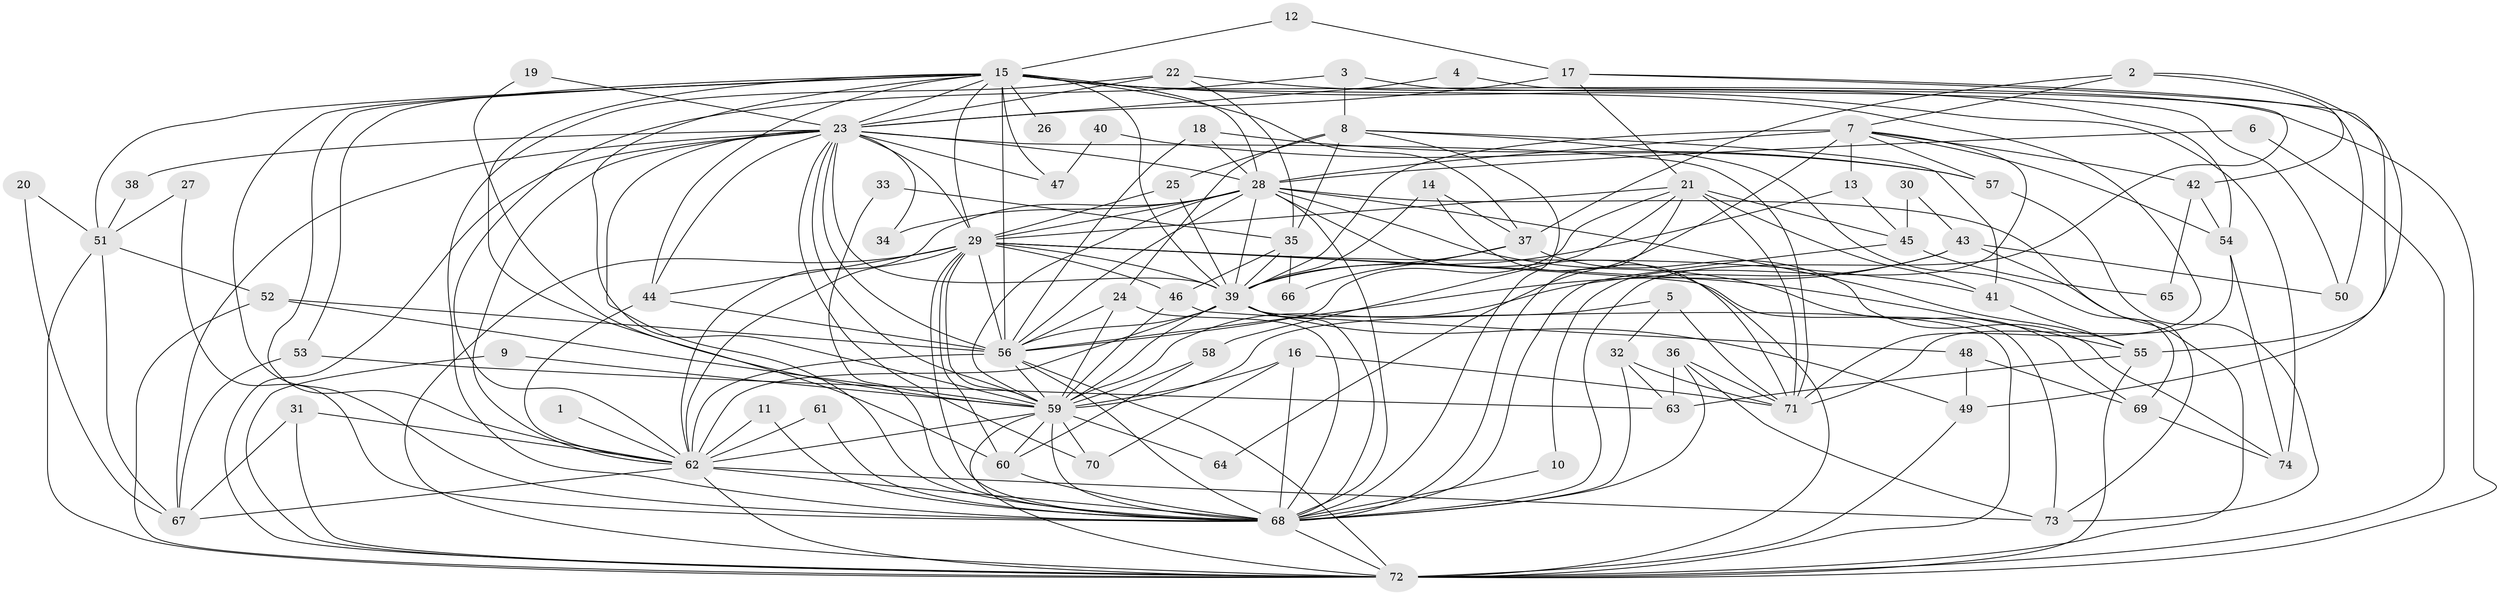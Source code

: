// original degree distribution, {22: 0.013605442176870748, 20: 0.006802721088435374, 17: 0.006802721088435374, 31: 0.006802721088435374, 23: 0.006802721088435374, 25: 0.006802721088435374, 29: 0.006802721088435374, 18: 0.006802721088435374, 27: 0.006802721088435374, 4: 0.09523809523809523, 5: 0.05442176870748299, 2: 0.5850340136054422, 11: 0.013605442176870748, 6: 0.013605442176870748, 3: 0.1292517006802721, 8: 0.02040816326530612, 7: 0.02040816326530612}
// Generated by graph-tools (version 1.1) at 2025/01/03/09/25 03:01:18]
// undirected, 74 vertices, 209 edges
graph export_dot {
graph [start="1"]
  node [color=gray90,style=filled];
  1;
  2;
  3;
  4;
  5;
  6;
  7;
  8;
  9;
  10;
  11;
  12;
  13;
  14;
  15;
  16;
  17;
  18;
  19;
  20;
  21;
  22;
  23;
  24;
  25;
  26;
  27;
  28;
  29;
  30;
  31;
  32;
  33;
  34;
  35;
  36;
  37;
  38;
  39;
  40;
  41;
  42;
  43;
  44;
  45;
  46;
  47;
  48;
  49;
  50;
  51;
  52;
  53;
  54;
  55;
  56;
  57;
  58;
  59;
  60;
  61;
  62;
  63;
  64;
  65;
  66;
  67;
  68;
  69;
  70;
  71;
  72;
  73;
  74;
  1 -- 62 [weight=1.0];
  2 -- 7 [weight=1.0];
  2 -- 37 [weight=1.0];
  2 -- 42 [weight=1.0];
  2 -- 55 [weight=1.0];
  3 -- 8 [weight=1.0];
  3 -- 50 [weight=1.0];
  3 -- 62 [weight=1.0];
  4 -- 23 [weight=1.0];
  4 -- 68 [weight=1.0];
  5 -- 32 [weight=1.0];
  5 -- 59 [weight=1.0];
  5 -- 71 [weight=1.0];
  6 -- 28 [weight=1.0];
  6 -- 72 [weight=1.0];
  7 -- 10 [weight=1.0];
  7 -- 13 [weight=1.0];
  7 -- 28 [weight=1.0];
  7 -- 39 [weight=3.0];
  7 -- 42 [weight=1.0];
  7 -- 54 [weight=1.0];
  7 -- 57 [weight=1.0];
  7 -- 64 [weight=1.0];
  8 -- 24 [weight=1.0];
  8 -- 25 [weight=1.0];
  8 -- 35 [weight=2.0];
  8 -- 41 [weight=1.0];
  8 -- 68 [weight=1.0];
  8 -- 69 [weight=1.0];
  9 -- 59 [weight=1.0];
  9 -- 72 [weight=1.0];
  10 -- 68 [weight=1.0];
  11 -- 62 [weight=1.0];
  11 -- 68 [weight=1.0];
  12 -- 15 [weight=1.0];
  12 -- 17 [weight=1.0];
  13 -- 39 [weight=1.0];
  13 -- 45 [weight=1.0];
  14 -- 37 [weight=1.0];
  14 -- 39 [weight=1.0];
  14 -- 71 [weight=1.0];
  15 -- 23 [weight=1.0];
  15 -- 26 [weight=1.0];
  15 -- 28 [weight=1.0];
  15 -- 29 [weight=1.0];
  15 -- 37 [weight=1.0];
  15 -- 39 [weight=2.0];
  15 -- 44 [weight=1.0];
  15 -- 47 [weight=2.0];
  15 -- 51 [weight=1.0];
  15 -- 53 [weight=1.0];
  15 -- 56 [weight=1.0];
  15 -- 59 [weight=1.0];
  15 -- 60 [weight=2.0];
  15 -- 62 [weight=1.0];
  15 -- 68 [weight=1.0];
  15 -- 71 [weight=2.0];
  15 -- 72 [weight=1.0];
  15 -- 74 [weight=1.0];
  16 -- 59 [weight=1.0];
  16 -- 68 [weight=1.0];
  16 -- 70 [weight=1.0];
  16 -- 71 [weight=1.0];
  17 -- 21 [weight=1.0];
  17 -- 23 [weight=2.0];
  17 -- 49 [weight=2.0];
  17 -- 50 [weight=1.0];
  18 -- 28 [weight=1.0];
  18 -- 56 [weight=1.0];
  18 -- 57 [weight=1.0];
  19 -- 23 [weight=1.0];
  19 -- 59 [weight=1.0];
  20 -- 51 [weight=1.0];
  20 -- 67 [weight=1.0];
  21 -- 29 [weight=1.0];
  21 -- 41 [weight=1.0];
  21 -- 45 [weight=1.0];
  21 -- 56 [weight=1.0];
  21 -- 58 [weight=1.0];
  21 -- 68 [weight=1.0];
  21 -- 71 [weight=1.0];
  22 -- 23 [weight=1.0];
  22 -- 35 [weight=1.0];
  22 -- 54 [weight=1.0];
  22 -- 68 [weight=1.0];
  23 -- 28 [weight=2.0];
  23 -- 29 [weight=1.0];
  23 -- 34 [weight=1.0];
  23 -- 38 [weight=1.0];
  23 -- 39 [weight=2.0];
  23 -- 44 [weight=1.0];
  23 -- 47 [weight=2.0];
  23 -- 56 [weight=1.0];
  23 -- 59 [weight=1.0];
  23 -- 62 [weight=1.0];
  23 -- 67 [weight=2.0];
  23 -- 68 [weight=1.0];
  23 -- 70 [weight=2.0];
  23 -- 71 [weight=1.0];
  23 -- 72 [weight=1.0];
  24 -- 56 [weight=1.0];
  24 -- 59 [weight=1.0];
  24 -- 68 [weight=1.0];
  25 -- 29 [weight=1.0];
  25 -- 39 [weight=1.0];
  27 -- 51 [weight=1.0];
  27 -- 68 [weight=1.0];
  28 -- 29 [weight=1.0];
  28 -- 34 [weight=1.0];
  28 -- 39 [weight=3.0];
  28 -- 55 [weight=1.0];
  28 -- 56 [weight=1.0];
  28 -- 59 [weight=3.0];
  28 -- 62 [weight=1.0];
  28 -- 68 [weight=2.0];
  28 -- 69 [weight=1.0];
  28 -- 72 [weight=1.0];
  28 -- 73 [weight=1.0];
  29 -- 39 [weight=1.0];
  29 -- 41 [weight=1.0];
  29 -- 44 [weight=1.0];
  29 -- 46 [weight=1.0];
  29 -- 55 [weight=1.0];
  29 -- 56 [weight=1.0];
  29 -- 59 [weight=1.0];
  29 -- 60 [weight=1.0];
  29 -- 62 [weight=1.0];
  29 -- 68 [weight=2.0];
  29 -- 72 [weight=1.0];
  29 -- 73 [weight=1.0];
  30 -- 43 [weight=1.0];
  30 -- 45 [weight=1.0];
  31 -- 62 [weight=1.0];
  31 -- 67 [weight=1.0];
  31 -- 72 [weight=1.0];
  32 -- 63 [weight=1.0];
  32 -- 68 [weight=1.0];
  32 -- 71 [weight=1.0];
  33 -- 35 [weight=1.0];
  33 -- 68 [weight=1.0];
  35 -- 39 [weight=1.0];
  35 -- 46 [weight=1.0];
  35 -- 66 [weight=1.0];
  36 -- 63 [weight=1.0];
  36 -- 68 [weight=1.0];
  36 -- 71 [weight=1.0];
  36 -- 73 [weight=1.0];
  37 -- 39 [weight=1.0];
  37 -- 66 [weight=1.0];
  37 -- 74 [weight=1.0];
  38 -- 51 [weight=1.0];
  39 -- 49 [weight=1.0];
  39 -- 56 [weight=3.0];
  39 -- 59 [weight=1.0];
  39 -- 62 [weight=2.0];
  39 -- 68 [weight=2.0];
  39 -- 72 [weight=4.0];
  40 -- 47 [weight=1.0];
  40 -- 57 [weight=1.0];
  41 -- 55 [weight=1.0];
  42 -- 54 [weight=1.0];
  42 -- 65 [weight=1.0];
  43 -- 50 [weight=1.0];
  43 -- 56 [weight=1.0];
  43 -- 59 [weight=1.0];
  43 -- 72 [weight=1.0];
  44 -- 56 [weight=1.0];
  44 -- 62 [weight=1.0];
  45 -- 65 [weight=1.0];
  45 -- 68 [weight=1.0];
  46 -- 48 [weight=1.0];
  46 -- 59 [weight=1.0];
  48 -- 49 [weight=1.0];
  48 -- 69 [weight=1.0];
  49 -- 72 [weight=1.0];
  51 -- 52 [weight=1.0];
  51 -- 67 [weight=1.0];
  51 -- 72 [weight=2.0];
  52 -- 56 [weight=1.0];
  52 -- 59 [weight=1.0];
  52 -- 72 [weight=1.0];
  53 -- 63 [weight=1.0];
  53 -- 67 [weight=1.0];
  54 -- 71 [weight=1.0];
  54 -- 74 [weight=1.0];
  55 -- 63 [weight=1.0];
  55 -- 72 [weight=1.0];
  56 -- 59 [weight=1.0];
  56 -- 62 [weight=1.0];
  56 -- 68 [weight=1.0];
  56 -- 72 [weight=1.0];
  57 -- 73 [weight=1.0];
  58 -- 59 [weight=1.0];
  58 -- 60 [weight=1.0];
  59 -- 60 [weight=1.0];
  59 -- 62 [weight=1.0];
  59 -- 64 [weight=1.0];
  59 -- 68 [weight=1.0];
  59 -- 70 [weight=1.0];
  59 -- 72 [weight=1.0];
  60 -- 68 [weight=1.0];
  61 -- 62 [weight=1.0];
  61 -- 68 [weight=1.0];
  62 -- 67 [weight=1.0];
  62 -- 68 [weight=2.0];
  62 -- 72 [weight=1.0];
  62 -- 73 [weight=1.0];
  68 -- 72 [weight=2.0];
  69 -- 74 [weight=1.0];
}
